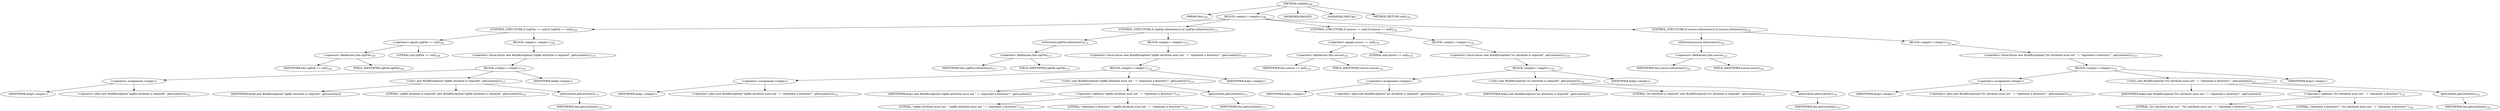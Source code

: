 digraph "validate" {  
"67" [label = <(METHOD,validate)<SUB>108</SUB>> ]
"8" [label = <(PARAM,this)<SUB>108</SUB>> ]
"68" [label = <(BLOCK,&lt;empty&gt;,&lt;empty&gt;)<SUB>108</SUB>> ]
"69" [label = <(CONTROL_STRUCTURE,if (zipFile == null),if (zipFile == null))<SUB>109</SUB>> ]
"70" [label = <(&lt;operator&gt;.equals,zipFile == null)<SUB>109</SUB>> ]
"71" [label = <(&lt;operator&gt;.fieldAccess,this.zipFile)<SUB>109</SUB>> ]
"72" [label = <(IDENTIFIER,this,zipFile == null)<SUB>109</SUB>> ]
"73" [label = <(FIELD_IDENTIFIER,zipFile,zipFile)<SUB>109</SUB>> ]
"74" [label = <(LITERAL,null,zipFile == null)<SUB>109</SUB>> ]
"75" [label = <(BLOCK,&lt;empty&gt;,&lt;empty&gt;)<SUB>109</SUB>> ]
"76" [label = <(&lt;operator&gt;.throw,throw new BuildException(&quot;zipfile attribute is required&quot;, getLocation());)<SUB>110</SUB>> ]
"77" [label = <(BLOCK,&lt;empty&gt;,&lt;empty&gt;)<SUB>110</SUB>> ]
"78" [label = <(&lt;operator&gt;.assignment,&lt;empty&gt;)> ]
"79" [label = <(IDENTIFIER,$obj0,&lt;empty&gt;)> ]
"80" [label = <(&lt;operator&gt;.alloc,new BuildException(&quot;zipfile attribute is required&quot;, getLocation()))<SUB>110</SUB>> ]
"81" [label = <(&lt;init&gt;,new BuildException(&quot;zipfile attribute is required&quot;, getLocation()))<SUB>110</SUB>> ]
"82" [label = <(IDENTIFIER,$obj0,new BuildException(&quot;zipfile attribute is required&quot;, getLocation()))> ]
"83" [label = <(LITERAL,&quot;zipfile attribute is required&quot;,new BuildException(&quot;zipfile attribute is required&quot;, getLocation()))<SUB>110</SUB>> ]
"84" [label = <(getLocation,getLocation())<SUB>110</SUB>> ]
"7" [label = <(IDENTIFIER,this,getLocation())<SUB>110</SUB>> ]
"85" [label = <(IDENTIFIER,$obj0,&lt;empty&gt;)> ]
"86" [label = <(CONTROL_STRUCTURE,if (zipFile.isDirectory()),if (zipFile.isDirectory()))<SUB>113</SUB>> ]
"87" [label = <(isDirectory,zipFile.isDirectory())<SUB>113</SUB>> ]
"88" [label = <(&lt;operator&gt;.fieldAccess,this.zipFile)<SUB>113</SUB>> ]
"89" [label = <(IDENTIFIER,this,zipFile.isDirectory())<SUB>113</SUB>> ]
"90" [label = <(FIELD_IDENTIFIER,zipFile,zipFile)<SUB>113</SUB>> ]
"91" [label = <(BLOCK,&lt;empty&gt;,&lt;empty&gt;)<SUB>113</SUB>> ]
"92" [label = <(&lt;operator&gt;.throw,throw new BuildException(&quot;zipfile attribute must not &quot; + &quot;represent a directory!&quot;, getLocation());)<SUB>114</SUB>> ]
"93" [label = <(BLOCK,&lt;empty&gt;,&lt;empty&gt;)<SUB>114</SUB>> ]
"94" [label = <(&lt;operator&gt;.assignment,&lt;empty&gt;)> ]
"95" [label = <(IDENTIFIER,$obj1,&lt;empty&gt;)> ]
"96" [label = <(&lt;operator&gt;.alloc,new BuildException(&quot;zipfile attribute must not &quot; + &quot;represent a directory!&quot;, getLocation()))<SUB>114</SUB>> ]
"97" [label = <(&lt;init&gt;,new BuildException(&quot;zipfile attribute must not &quot; + &quot;represent a directory!&quot;, getLocation()))<SUB>114</SUB>> ]
"98" [label = <(IDENTIFIER,$obj1,new BuildException(&quot;zipfile attribute must not &quot; + &quot;represent a directory!&quot;, getLocation()))> ]
"99" [label = <(&lt;operator&gt;.addition,&quot;zipfile attribute must not &quot; + &quot;represent a directory!&quot;)<SUB>114</SUB>> ]
"100" [label = <(LITERAL,&quot;zipfile attribute must not &quot;,&quot;zipfile attribute must not &quot; + &quot;represent a directory!&quot;)<SUB>114</SUB>> ]
"101" [label = <(LITERAL,&quot;represent a directory!&quot;,&quot;zipfile attribute must not &quot; + &quot;represent a directory!&quot;)<SUB>115</SUB>> ]
"102" [label = <(getLocation,getLocation())<SUB>115</SUB>> ]
"9" [label = <(IDENTIFIER,this,getLocation())<SUB>115</SUB>> ]
"103" [label = <(IDENTIFIER,$obj1,&lt;empty&gt;)> ]
"104" [label = <(CONTROL_STRUCTURE,if (source == null),if (source == null))<SUB>118</SUB>> ]
"105" [label = <(&lt;operator&gt;.equals,source == null)<SUB>118</SUB>> ]
"106" [label = <(&lt;operator&gt;.fieldAccess,this.source)<SUB>118</SUB>> ]
"107" [label = <(IDENTIFIER,this,source == null)<SUB>118</SUB>> ]
"108" [label = <(FIELD_IDENTIFIER,source,source)<SUB>118</SUB>> ]
"109" [label = <(LITERAL,null,source == null)<SUB>118</SUB>> ]
"110" [label = <(BLOCK,&lt;empty&gt;,&lt;empty&gt;)<SUB>118</SUB>> ]
"111" [label = <(&lt;operator&gt;.throw,throw new BuildException(&quot;src attribute is required&quot;, getLocation());)<SUB>119</SUB>> ]
"112" [label = <(BLOCK,&lt;empty&gt;,&lt;empty&gt;)<SUB>119</SUB>> ]
"113" [label = <(&lt;operator&gt;.assignment,&lt;empty&gt;)> ]
"114" [label = <(IDENTIFIER,$obj2,&lt;empty&gt;)> ]
"115" [label = <(&lt;operator&gt;.alloc,new BuildException(&quot;src attribute is required&quot;, getLocation()))<SUB>119</SUB>> ]
"116" [label = <(&lt;init&gt;,new BuildException(&quot;src attribute is required&quot;, getLocation()))<SUB>119</SUB>> ]
"117" [label = <(IDENTIFIER,$obj2,new BuildException(&quot;src attribute is required&quot;, getLocation()))> ]
"118" [label = <(LITERAL,&quot;src attribute is required&quot;,new BuildException(&quot;src attribute is required&quot;, getLocation()))<SUB>119</SUB>> ]
"119" [label = <(getLocation,getLocation())<SUB>119</SUB>> ]
"10" [label = <(IDENTIFIER,this,getLocation())<SUB>119</SUB>> ]
"120" [label = <(IDENTIFIER,$obj2,&lt;empty&gt;)> ]
"121" [label = <(CONTROL_STRUCTURE,if (source.isDirectory()),if (source.isDirectory()))<SUB>122</SUB>> ]
"122" [label = <(isDirectory,source.isDirectory())<SUB>122</SUB>> ]
"123" [label = <(&lt;operator&gt;.fieldAccess,this.source)<SUB>122</SUB>> ]
"124" [label = <(IDENTIFIER,this,source.isDirectory())<SUB>122</SUB>> ]
"125" [label = <(FIELD_IDENTIFIER,source,source)<SUB>122</SUB>> ]
"126" [label = <(BLOCK,&lt;empty&gt;,&lt;empty&gt;)<SUB>122</SUB>> ]
"127" [label = <(&lt;operator&gt;.throw,throw new BuildException(&quot;Src attribute must not &quot; + &quot;represent a directory!&quot;, getLocation());)<SUB>123</SUB>> ]
"128" [label = <(BLOCK,&lt;empty&gt;,&lt;empty&gt;)<SUB>123</SUB>> ]
"129" [label = <(&lt;operator&gt;.assignment,&lt;empty&gt;)> ]
"130" [label = <(IDENTIFIER,$obj3,&lt;empty&gt;)> ]
"131" [label = <(&lt;operator&gt;.alloc,new BuildException(&quot;Src attribute must not &quot; + &quot;represent a directory!&quot;, getLocation()))<SUB>123</SUB>> ]
"132" [label = <(&lt;init&gt;,new BuildException(&quot;Src attribute must not &quot; + &quot;represent a directory!&quot;, getLocation()))<SUB>123</SUB>> ]
"133" [label = <(IDENTIFIER,$obj3,new BuildException(&quot;Src attribute must not &quot; + &quot;represent a directory!&quot;, getLocation()))> ]
"134" [label = <(&lt;operator&gt;.addition,&quot;Src attribute must not &quot; + &quot;represent a directory!&quot;)<SUB>123</SUB>> ]
"135" [label = <(LITERAL,&quot;Src attribute must not &quot;,&quot;Src attribute must not &quot; + &quot;represent a directory!&quot;)<SUB>123</SUB>> ]
"136" [label = <(LITERAL,&quot;represent a directory!&quot;,&quot;Src attribute must not &quot; + &quot;represent a directory!&quot;)<SUB>124</SUB>> ]
"137" [label = <(getLocation,getLocation())<SUB>124</SUB>> ]
"11" [label = <(IDENTIFIER,this,getLocation())<SUB>124</SUB>> ]
"138" [label = <(IDENTIFIER,$obj3,&lt;empty&gt;)> ]
"139" [label = <(MODIFIER,PRIVATE)> ]
"140" [label = <(MODIFIER,VIRTUAL)> ]
"141" [label = <(METHOD_RETURN,void)<SUB>108</SUB>> ]
  "67" -> "8" 
  "67" -> "68" 
  "67" -> "139" 
  "67" -> "140" 
  "67" -> "141" 
  "68" -> "69" 
  "68" -> "86" 
  "68" -> "104" 
  "68" -> "121" 
  "69" -> "70" 
  "69" -> "75" 
  "70" -> "71" 
  "70" -> "74" 
  "71" -> "72" 
  "71" -> "73" 
  "75" -> "76" 
  "76" -> "77" 
  "77" -> "78" 
  "77" -> "81" 
  "77" -> "85" 
  "78" -> "79" 
  "78" -> "80" 
  "81" -> "82" 
  "81" -> "83" 
  "81" -> "84" 
  "84" -> "7" 
  "86" -> "87" 
  "86" -> "91" 
  "87" -> "88" 
  "88" -> "89" 
  "88" -> "90" 
  "91" -> "92" 
  "92" -> "93" 
  "93" -> "94" 
  "93" -> "97" 
  "93" -> "103" 
  "94" -> "95" 
  "94" -> "96" 
  "97" -> "98" 
  "97" -> "99" 
  "97" -> "102" 
  "99" -> "100" 
  "99" -> "101" 
  "102" -> "9" 
  "104" -> "105" 
  "104" -> "110" 
  "105" -> "106" 
  "105" -> "109" 
  "106" -> "107" 
  "106" -> "108" 
  "110" -> "111" 
  "111" -> "112" 
  "112" -> "113" 
  "112" -> "116" 
  "112" -> "120" 
  "113" -> "114" 
  "113" -> "115" 
  "116" -> "117" 
  "116" -> "118" 
  "116" -> "119" 
  "119" -> "10" 
  "121" -> "122" 
  "121" -> "126" 
  "122" -> "123" 
  "123" -> "124" 
  "123" -> "125" 
  "126" -> "127" 
  "127" -> "128" 
  "128" -> "129" 
  "128" -> "132" 
  "128" -> "138" 
  "129" -> "130" 
  "129" -> "131" 
  "132" -> "133" 
  "132" -> "134" 
  "132" -> "137" 
  "134" -> "135" 
  "134" -> "136" 
  "137" -> "11" 
}
